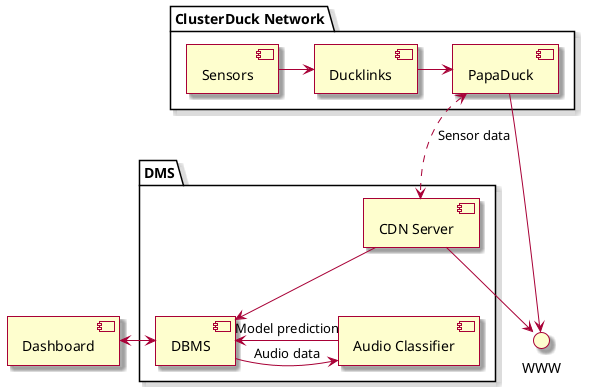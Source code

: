 @startuml
skin rose
skinparam backgroundColor transparent

folder "ClusterDuck Network" as CDN {
    component Sensors
    component Ducklinks
    component PapaDuck
}
Sensors -> Ducklinks
Ducklinks -> PapaDuck
PapaDuck --> WWW
component Dashboard
folder DMS {
    component "CDN Server" as serv
    component DBMS
    component "Audio Classifier" as ML
}

serv --> WWW

serv --> DBMS

DBMS -> ML : Audio data

ML -> DBMS : Model prediction



DBMS <-l-> Dashboard 

PapaDuck <.d.> serv : Sensor data

@enduml